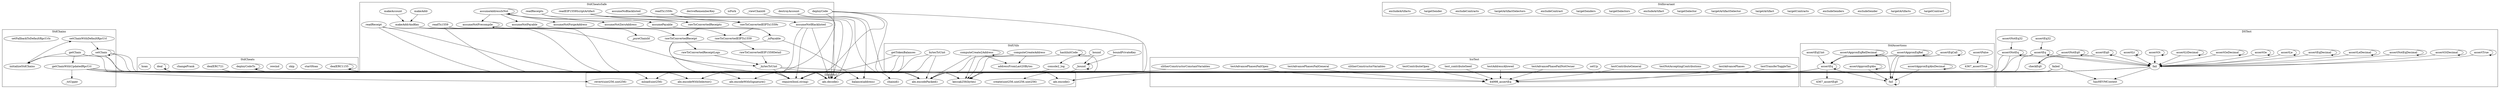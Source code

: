 strict digraph {
subgraph cluster_5060_StdChains {
label = "StdChains"
"5060_setChainWithDefaultRpcUrl" [label="setChainWithDefaultRpcUrl"]
"5060__toUpper" [label="_toUpper"]
"5060_setChain" [label="setChain"]
"5060_getChainWithUpdatedRpcUrl" [label="getChainWithUpdatedRpcUrl"]
"5060_getChain" [label="getChain"]
"5060_initializeStdChains" [label="initializeStdChains"]
"5060_setFallbackToDefaultRpcUrls" [label="setFallbackToDefaultRpcUrls"]
"5060_setChain" -> "5060_setChain"
"5060_initializeStdChains" -> "5060_setChainWithDefaultRpcUrl"
"5060_getChain" -> "5060_getChainWithUpdatedRpcUrl"
"5060_getChain" -> "5060_initializeStdChains"
"5060_setChain" -> "5060_initializeStdChains"
"5060_setChainWithDefaultRpcUrl" -> "5060_setChain"
"5060_getChainWithUpdatedRpcUrl" -> "5060__toUpper"
}subgraph cluster_7878_StdCheats {
label = "StdCheats"
"7878_dealERC721" [label="dealERC721"]
"7878_startHoax" [label="startHoax"]
"7878_skip" [label="skip"]
"7878_rewind" [label="rewind"]
"7878_deal" [label="deal"]
"7878_dealERC1155" [label="dealERC1155"]
"7878_changePrank" [label="changePrank"]
"7878_deployCodeTo" [label="deployCodeTo"]
"7878_hoax" [label="hoax"]
"7878_dealERC1155" -> "7878_dealERC1155"
"7878_deployCodeTo" -> "7878_deployCodeTo"
"7878_deal" -> "7878_deal"
}subgraph cluster_44998_IcoTest {
label = "IcoTest"
"44998_testAdvancePhasesFailOpen" [label="testAdvancePhasesFailOpen"]
"44998_testTransferToggleTax" [label="testTransferToggleTax"]
"44998_testNotAcceptingContributions" [label="testNotAcceptingContributions"]
"44998_testAdvancePhases" [label="testAdvancePhases"]
"44998_setUp" [label="setUp"]
"44998_testContributeGeneral" [label="testContributeGeneral"]
"44998_testAdvancePhaseFailNotOwner" [label="testAdvancePhaseFailNotOwner"]
"44998_slitherConstructorConstantVariables" [label="slitherConstructorConstantVariables"]
"44998_testAddressAllowed" [label="testAddressAllowed"]
"44998_slitherConstructorVariables" [label="slitherConstructorVariables"]
"44998_test_contributeSeed" [label="test_contributeSeed"]
"44998_testContributeOpen" [label="testContributeOpen"]
"44998_testAdvancePhasesFailGeneral" [label="testAdvancePhasesFailGeneral"]
"44998_testContributeOpen" -> "44998_assertEq"
"44998_testTransferToggleTax" -> "44998_assertEq"
"44998_testAddressAllowed" -> "44998_assertEq"
"44998_testAdvancePhasesFailGeneral" -> "44998_assertEq"
"44998_test_contributeSeed" -> "44998_assertEq"
"44998_testAdvancePhasesFailOpen" -> "44998_assertEq"
"44998_testAdvancePhaseFailNotOwner" -> "44998_assertEq"
"44998_testContributeGeneral" -> "44998_assertEq"
"44998_testAdvancePhases" -> "44998_assertEq"
}subgraph cluster_8168_StdInvariant {
label = "StdInvariant"
"8168_targetContract" [label="targetContract"]
"8168_targetArtifacts" [label="targetArtifacts"]
"8168_excludeSender" [label="excludeSender"]
"8168_excludeSenders" [label="excludeSenders"]
"8168_targetContracts" [label="targetContracts"]
"8168_targetArtifact" [label="targetArtifact"]
"8168_targetArtifactSelector" [label="targetArtifactSelector"]
"8168_targetSelector" [label="targetSelector"]
"8168_excludeArtifact" [label="excludeArtifact"]
"8168_targetSelectors" [label="targetSelectors"]
"8168_targetSenders" [label="targetSenders"]
"8168_excludeContract" [label="excludeContract"]
"8168_targetArtifactSelectors" [label="targetArtifactSelectors"]
"8168_excludeContracts" [label="excludeContracts"]
"8168_targetSender" [label="targetSender"]
"8168_excludeArtifacts" [label="excludeArtifacts"]
}subgraph cluster_7114_StdCheatsSafe {
label = "StdCheatsSafe"
"7114_assumeNotZeroAddress" [label="assumeNotZeroAddress"]
"7114_assumeNotPrecompile" [label="assumeNotPrecompile"]
"7114_assumeAddressIsNot" [label="assumeAddressIsNot"]
"7114_makeAddr" [label="makeAddr"]
"7114_assumeNotBlacklisted" [label="assumeNotBlacklisted"]
"7114_readReceipt" [label="readReceipt"]
"7114_assumeNoBlacklisted" [label="assumeNoBlacklisted"]
"7114_assumeNotPayable" [label="assumeNotPayable"]
"7114_isFork" [label="isFork"]
"7114_deriveRememberKey" [label="deriveRememberKey"]
"7114_assumeNotForgeAddress" [label="assumeNotForgeAddress"]
"7114_rawToConvertedReceipts" [label="rawToConvertedReceipts"]
"7114_rawToConvertedReceipt" [label="rawToConvertedReceipt"]
"7114__isPayable" [label="_isPayable"]
"7114_makeAddrAndKey" [label="makeAddrAndKey"]
"7114_rawToConvertedEIPTx1559s" [label="rawToConvertedEIPTx1559s"]
"7114_assumePayable" [label="assumePayable"]
"7114_readTx1559" [label="readTx1559"]
"7114_readTx1559s" [label="readTx1559s"]
"7114_makeAccount" [label="makeAccount"]
"7114_destroyAccount" [label="destroyAccount"]
"7114_rawToConvertedEIP1559Detail" [label="rawToConvertedEIP1559Detail"]
"7114_rawToConvertedReceiptLogs" [label="rawToConvertedReceiptLogs"]
"7114__viewChainId" [label="_viewChainId"]
"7114_readReceipts" [label="readReceipts"]
"7114_rawToConvertedEIPTx1559" [label="rawToConvertedEIPTx1559"]
"7114_readEIP1559ScriptArtifact" [label="readEIP1559ScriptArtifact"]
"7114_deployCode" [label="deployCode"]
"7114__bytesToUint" [label="_bytesToUint"]
"7114__pureChainId" [label="_pureChainId"]
"7114_assumeNotPayable" -> "7114__isPayable"
"7114_assumePayable" -> "7114__isPayable"
"7114_readTx1559s" -> "7114_rawToConvertedEIPTx1559s"
"7114_makeAddr" -> "7114_makeAddrAndKey"
"7114_rawToConvertedReceipt" -> "7114_rawToConvertedReceiptLogs"
"7114_assumeAddressIsNot" -> "7114_assumeNotPayable"
"7114_rawToConvertedReceiptLogs" -> "7114__bytesToUint"
"7114_assumeAddressIsNot" -> "7114_assumeNotZeroAddress"
"7114_assumeAddressIsNot" -> "7114_assumeAddressIsNot"
"7114_assumeAddressIsNot" -> "7114_assumeNotForgeAddress"
"7114_assumeNotPrecompile" -> "7114_assumeNotPrecompile"
"7114_readEIP1559ScriptArtifact" -> "7114_rawToConvertedReceipts"
"7114_readReceipts" -> "7114_rawToConvertedReceipts"
"7114_assumeNotPrecompile" -> "7114__pureChainId"
"7114_rawToConvertedEIP1559Detail" -> "7114__bytesToUint"
"7114_rawToConvertedEIPTx1559" -> "7114_rawToConvertedEIP1559Detail"
"7114_assumeAddressIsNot" -> "7114_assumeNotPrecompile"
"7114_assumeAddressIsNot" -> "7114_assumePayable"
"7114_readReceipt" -> "7114_rawToConvertedReceipt"
"7114_rawToConvertedReceipts" -> "7114_rawToConvertedReceipt"
"7114_rawToConvertedReceipt" -> "7114__bytesToUint"
"7114_assumeNoBlacklisted" -> "7114_assumeNotBlacklisted"
"7114_readTx1559" -> "7114_rawToConvertedEIPTx1559"
"7114_makeAccount" -> "7114_makeAddrAndKey"
"7114_rawToConvertedEIPTx1559s" -> "7114_rawToConvertedEIPTx1559"
"7114_readEIP1559ScriptArtifact" -> "7114_rawToConvertedEIPTx1559s"
}subgraph cluster_12430_StdUtils {
label = "StdUtils"
"12430_bytesToUint" [label="bytesToUint"]
"12430_bound" [label="bound"]
"12430_computeCreateAddress" [label="computeCreateAddress"]
"12430_console2_log" [label="console2_log"]
"12430_addressFromLast20Bytes" [label="addressFromLast20Bytes"]
"12430_hashInitCode" [label="hashInitCode"]
"12430_getTokenBalances" [label="getTokenBalances"]
"12430_computeCreate2Address" [label="computeCreate2Address"]
"12430__bound" [label="_bound"]
"12430_boundPrivateKey" [label="boundPrivateKey"]
"12430_bound" -> "12430__bound"
"12430_computeCreate2Address" -> "12430_computeCreate2Address"
"12430_computeCreateAddress" -> "12430_addressFromLast20Bytes"
"12430_hashInitCode" -> "12430_hashInitCode"
"12430_boundPrivateKey" -> "12430__bound"
"12430__bound" -> "12430__bound"
"12430_bound" -> "12430_console2_log"
"12430_computeCreate2Address" -> "12430_addressFromLast20Bytes"
}subgraph cluster_4367_StdAssertions {
label = "StdAssertions"
"4367_assertEq" [label="assertEq"]
"4367_fail" [label="fail"]
"4367_assertApproxEqAbsDecimal" [label="assertApproxEqAbsDecimal"]
"4367_assertEqUint" [label="assertEqUint"]
"4367_assertFalse" [label="assertFalse"]
"4367_assertEqCall" [label="assertEqCall"]
"4367_assertApproxEqRel" [label="assertApproxEqRel"]
"4367_assertApproxEqRelDecimal" [label="assertApproxEqRelDecimal"]
"4367_assertApproxEqAbs" [label="assertApproxEqAbs"]
"4367_assertEq" -> "4367_fail"
"4367_assertFalse" -> "4367_assertTrue"
"4367_assertApproxEqAbsDecimal" -> "4367_fail"
"4367_assertApproxEqRelDecimal" -> "4367_assertEq"
"4367_assertEqCall" -> "4367_fail"
"4367_assertEqCall" -> "4367_assertEq"
"4367_assertEqUint" -> "4367_assertEq"
"4367_assertApproxEqRelDecimal" -> "4367_assertApproxEqRelDecimal"
"4367_assertEqCall" -> "4367_assertEqCall"
"4367_assertApproxEqRel" -> "4367_assertApproxEqRel"
"4367_assertEq" -> "4367_assertEq0"
"4367_assertApproxEqAbsDecimal" -> "4367_assertApproxEqAbsDecimal"
"4367_assertApproxEqRel" -> "4367_assertEq"
"4367_fail" -> "4367_fail"
"4367_assertApproxEqAbs" -> "4367_assertApproxEqAbs"
"4367_assertApproxEqRelDecimal" -> "4367_fail"
"4367_assertEq" -> "4367_assertEq"
"4367_assertApproxEqRel" -> "4367_fail"
"4367_assertApproxEqAbs" -> "4367_fail"
}subgraph cluster_2874_DSTest {
label = "DSTest"
"2874_assertEq32" [label="assertEq32"]
"2874_assertNotEq32" [label="assertNotEq32"]
"2874_failed" [label="failed"]
"2874_assertLe" [label="assertLe"]
"2874_assertGe" [label="assertGe"]
"2874_assertGeDecimal" [label="assertGeDecimal"]
"2874_assertLtDecimal" [label="assertLtDecimal"]
"2874_assertGt" [label="assertGt"]
"2874_assertLt" [label="assertLt"]
"2874_assertEq" [label="assertEq"]
"2874_hasHEVMContext" [label="hasHEVMContext"]
"2874_assertNotEq" [label="assertNotEq"]
"2874_assertTrue" [label="assertTrue"]
"2874_assertGtDecimal" [label="assertGtDecimal"]
"2874_assertNotEqDecimal" [label="assertNotEqDecimal"]
"2874_fail" [label="fail"]
"2874_assertEq0" [label="assertEq0"]
"2874_assertLeDecimal" [label="assertLeDecimal"]
"2874_assertEqDecimal" [label="assertEqDecimal"]
"2874_checkEq0" [label="checkEq0"]
"2874_assertNotEq0" [label="assertNotEq0"]
"2874_assertGe" -> "2874_fail"
"2874_assertGe" -> "2874_assertGe"
"2874_assertNotEqDecimal" -> "2874_fail"
"2874_assertEq0" -> "2874_assertEq0"
"2874_assertEq0" -> "2874_checkEq0"
"2874_assertGtDecimal" -> "2874_assertGtDecimal"
"2874_assertNotEq" -> "2874_assertNotEq"
"2874_assertGt" -> "2874_fail"
"2874_failed" -> "2874_hasHEVMContext"
"2874_assertEqDecimal" -> "2874_assertEqDecimal"
"2874_assertTrue" -> "2874_fail"
"2874_assertGt" -> "2874_assertGt"
"2874_assertNotEq0" -> "2874_checkEq0"
"2874_assertNotEq" -> "2874_fail"
"2874_assertGeDecimal" -> "2874_fail"
"2874_assertEq32" -> "2874_assertEq"
"2874_assertEq" -> "2874_assertEq"
"2874_assertNotEq0" -> "2874_assertNotEq0"
"2874_fail" -> "2874_hasHEVMContext"
"2874_assertEq" -> "2874_fail"
"2874_assertLtDecimal" -> "2874_fail"
"2874_assertNotEq32" -> "2874_assertNotEq"
"2874_assertLe" -> "2874_fail"
"2874_assertLe" -> "2874_assertLe"
"2874_assertEqDecimal" -> "2874_fail"
"2874_assertTrue" -> "2874_assertTrue"
"2874_assertNotEqDecimal" -> "2874_assertNotEqDecimal"
"2874_assertLeDecimal" -> "2874_fail"
"2874_assertLt" -> "2874_fail"
"2874_assertLeDecimal" -> "2874_assertLeDecimal"
"2874_assertGeDecimal" -> "2874_assertGeDecimal"
"2874_assertLtDecimal" -> "2874_assertLtDecimal"
"2874_assertLt" -> "2874_assertLt"
"2874_assertEq0" -> "2874_fail"
"2874_assertNotEq0" -> "2874_fail"
"2874_assertGtDecimal" -> "2874_fail"
}subgraph cluster_solidity {
label = "[Solidity]"
"abi.encodePacked()" 
"require(bool,string)" 
"abi.encode()" 
"chainid()" 
"abi.decode()" 
"mload(uint256)" 
"keccak256(bytes)" 
"balance(address)" 
"abi.encodeWithSignature()" 
"create(uint256,uint256,uint256)" 
"revert(uint256,uint256)" 
"abi.encodeWithSelector()" 
"7878_deal" -> "abi.decode()"
"7114_readEIP1559ScriptArtifact" -> "abi.decode()"
"7114_deployCode" -> "create(uint256,uint256,uint256)"
"7114_readReceipts" -> "abi.decode()"
"12430_getTokenBalances" -> "abi.encodeWithSelector()"
"7114__viewChainId" -> "chainid()"
"5060_getChain" -> "abi.encodePacked()"
"2874_fail" -> "abi.encodePacked()"
"2874_assertNotEq" -> "keccak256(bytes)"
"7114__bytesToUint" -> "require(bool,string)"
"7114__bytesToUint" -> "abi.encodePacked()"
"7114__isPayable" -> "balance(address)"
"12430_hashInitCode" -> "abi.encodePacked()"
"2874_assertEq" -> "abi.encodePacked()"
"2874_failed" -> "keccak256(bytes)"
"7878_deployCodeTo" -> "abi.encodePacked()"
"12430__bound" -> "require(bool,string)"
"2874_assertNotEq" -> "abi.encodePacked()"
"12430_bytesToUint" -> "abi.encodePacked()"
"44998_slitherConstructorConstantVariables" -> "keccak256(bytes)"
"12430_computeCreate2Address" -> "abi.encodePacked()"
"5060_getChainWithUpdatedRpcUrl" -> "abi.encodePacked()"
"5060_setChain" -> "require(bool,string)"
"12430_getTokenBalances" -> "require(bool,string)"
"2874_fail" -> "abi.encode()"
"7114_readTx1559" -> "abi.decode()"
"7114_readReceipt" -> "abi.encodePacked()"
"7114_assumeNotBlacklisted" -> "abi.decode()"
"7114_readReceipt" -> "abi.decode()"
"7114_makeAddrAndKey" -> "keccak256(bytes)"
"12430_computeCreateAddress" -> "abi.encodePacked()"
"7878_dealERC1155" -> "abi.encodeWithSelector()"
"12430_bytesToUint" -> "abi.decode()"
"4367_assertEq" -> "keccak256(bytes)"
"2874_fail" -> "keccak256(bytes)"
"5060_getChainWithUpdatedRpcUrl" -> "revert(uint256,uint256)"
"7114__isPayable" -> "require(bool,string)"
"7878_dealERC721" -> "abi.decode()"
"5060_setChain" -> "keccak256(bytes)"
"2874_failed" -> "abi.encode()"
"12430_getTokenBalances" -> "abi.decode()"
"7114_readTx1559" -> "abi.encodePacked()"
"5060_getChain" -> "require(bool,string)"
"7114_readTx1559s" -> "abi.decode()"
"12430_computeCreate2Address" -> "keccak256(bytes)"
"7114_assumeNotBlacklisted" -> "require(bool,string)"
"7878_dealERC1155" -> "require(bool,string)"
"7878_dealERC1155" -> "abi.decode()"
"12430_hashInitCode" -> "keccak256(bytes)"
"7114_destroyAccount" -> "abi.encode()"
"12430_bytesToUint" -> "require(bool,string)"
"7114_assumeNotBlacklisted" -> "abi.encodeWithSelector()"
"5060_getChainWithUpdatedRpcUrl" -> "mload(uint256)"
"5060_getChainWithUpdatedRpcUrl" -> "abi.encodeWithSignature()"
"2874_assertEq" -> "keccak256(bytes)"
"7114_makeAddrAndKey" -> "abi.encodePacked()"
"7878_deal" -> "abi.encodeWithSelector()"
"7878_dealERC721" -> "abi.encodeWithSelector()"
"7114__bytesToUint" -> "abi.decode()"
"5060_setChain" -> "abi.encodePacked()"
"2874_failed" -> "abi.encodePacked()"
"12430_console2_log" -> "abi.encodeWithSignature()"
"7114_deployCode" -> "abi.encodePacked()"
"2874_failed" -> "abi.decode()"
"7878_deployCodeTo" -> "require(bool,string)"
"5060_getChainWithUpdatedRpcUrl" -> "keccak256(bytes)"
"7114_deployCode" -> "mload(uint256)"
"7114_destroyAccount" -> "balance(address)"
"4367_assertEq" -> "abi.encode()"
"12430_computeCreateAddress" -> "keccak256(bytes)"
"7878_dealERC721" -> "require(bool,string)"
"7114_deployCode" -> "require(bool,string)"
}
}